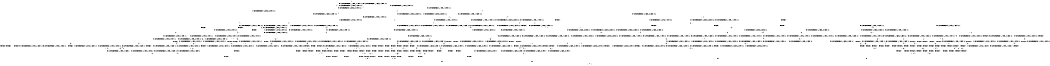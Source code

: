 digraph BCG {
size = "7, 10.5";
center = TRUE;
node [shape = circle];
0 [peripheries = 2];
0 -> 1 [label = "EX !0 !ATOMIC_EXCH_BRANCH (1, +0, FALSE, +0, 3, TRUE) !:0:1:2:"];
0 -> 2 [label = "EX !1 !ATOMIC_EXCH_BRANCH (1, +1, TRUE, +0, 2, TRUE) !:0:1:2:"];
0 -> 3 [label = "EX !2 !ATOMIC_EXCH_BRANCH (1, +0, TRUE, +0, 1, TRUE) !:0:1:2:"];
0 -> 4 [label = "EX !0 !ATOMIC_EXCH_BRANCH (1, +0, FALSE, +0, 3, TRUE) !:0:1:2:"];
1 -> 5 [label = "EX !2 !ATOMIC_EXCH_BRANCH (1, +0, TRUE, +0, 1, TRUE) !:0:1:2:"];
2 -> 6 [label = "EX !0 !ATOMIC_EXCH_BRANCH (1, +0, FALSE, +0, 3, FALSE) !:0:1:2:"];
2 -> 7 [label = "TERMINATE !1"];
2 -> 8 [label = "EX !2 !ATOMIC_EXCH_BRANCH (1, +0, TRUE, +0, 1, FALSE) !:0:1:2:"];
2 -> 9 [label = "EX !0 !ATOMIC_EXCH_BRANCH (1, +0, FALSE, +0, 3, FALSE) !:0:1:2:"];
3 -> 10 [label = "EX !0 !ATOMIC_EXCH_BRANCH (1, +0, FALSE, +0, 3, TRUE) !:0:1:2:"];
3 -> 11 [label = "EX !1 !ATOMIC_EXCH_BRANCH (1, +1, TRUE, +0, 2, TRUE) !:0:1:2:"];
3 -> 12 [label = "EX !0 !ATOMIC_EXCH_BRANCH (1, +0, FALSE, +0, 3, TRUE) !:0:1:2:"];
3 -> 3 [label = "EX !2 !ATOMIC_EXCH_BRANCH (1, +0, TRUE, +0, 1, TRUE) !:0:1:2:"];
4 -> 5 [label = "EX !2 !ATOMIC_EXCH_BRANCH (1, +0, TRUE, +0, 1, TRUE) !:0:1:2:"];
4 -> 13 [label = "TERMINATE !0"];
4 -> 14 [label = "EX !1 !ATOMIC_EXCH_BRANCH (1, +1, TRUE, +0, 2, TRUE) !:0:1:2:"];
4 -> 15 [label = "EX !2 !ATOMIC_EXCH_BRANCH (1, +0, TRUE, +0, 1, TRUE) !:0:1:2:"];
5 -> 16 [label = "EX !1 !ATOMIC_EXCH_BRANCH (1, +1, TRUE, +0, 2, TRUE) !:0:1:2:"];
6 -> 17 [label = "EX !0 !ATOMIC_EXCH_BRANCH (1, +1, TRUE, +1, 1, TRUE) !:0:1:2:"];
7 -> 18 [label = "EX !0 !ATOMIC_EXCH_BRANCH (1, +0, FALSE, +0, 3, FALSE) !:0:2:"];
7 -> 19 [label = "EX !2 !ATOMIC_EXCH_BRANCH (1, +0, TRUE, +0, 1, FALSE) !:0:2:"];
7 -> 20 [label = "EX !0 !ATOMIC_EXCH_BRANCH (1, +0, FALSE, +0, 3, FALSE) !:0:2:"];
8 -> 21 [label = "EX !0 !ATOMIC_EXCH_BRANCH (1, +0, FALSE, +0, 3, TRUE) !:0:1:2:"];
8 -> 22 [label = "TERMINATE !1"];
8 -> 23 [label = "TERMINATE !2"];
8 -> 24 [label = "EX !0 !ATOMIC_EXCH_BRANCH (1, +0, FALSE, +0, 3, TRUE) !:0:1:2:"];
9 -> 17 [label = "EX !0 !ATOMIC_EXCH_BRANCH (1, +1, TRUE, +1, 1, TRUE) !:0:1:2:"];
9 -> 25 [label = "TERMINATE !1"];
9 -> 26 [label = "EX !2 !ATOMIC_EXCH_BRANCH (1, +0, TRUE, +0, 1, FALSE) !:0:1:2:"];
9 -> 27 [label = "EX !0 !ATOMIC_EXCH_BRANCH (1, +1, TRUE, +1, 1, TRUE) !:0:1:2:"];
10 -> 5 [label = "EX !2 !ATOMIC_EXCH_BRANCH (1, +0, TRUE, +0, 1, TRUE) !:0:1:2:"];
11 -> 28 [label = "EX !2 !ATOMIC_EXCH_BRANCH (1, +0, TRUE, +0, 1, FALSE) !:0:1:2:"];
11 -> 29 [label = "TERMINATE !1"];
11 -> 30 [label = "EX !0 !ATOMIC_EXCH_BRANCH (1, +0, FALSE, +0, 3, FALSE) !:0:1:2:"];
11 -> 8 [label = "EX !2 !ATOMIC_EXCH_BRANCH (1, +0, TRUE, +0, 1, FALSE) !:0:1:2:"];
12 -> 5 [label = "EX !2 !ATOMIC_EXCH_BRANCH (1, +0, TRUE, +0, 1, TRUE) !:0:1:2:"];
12 -> 31 [label = "TERMINATE !0"];
12 -> 32 [label = "EX !1 !ATOMIC_EXCH_BRANCH (1, +1, TRUE, +0, 2, TRUE) !:0:1:2:"];
12 -> 15 [label = "EX !2 !ATOMIC_EXCH_BRANCH (1, +0, TRUE, +0, 1, TRUE) !:0:1:2:"];
13 -> 33 [label = "EX !2 !ATOMIC_EXCH_BRANCH (1, +0, TRUE, +0, 1, TRUE) !:1:2:"];
13 -> 34 [label = "EX !1 !ATOMIC_EXCH_BRANCH (1, +1, TRUE, +0, 2, TRUE) !:1:2:"];
13 -> 35 [label = "EX !2 !ATOMIC_EXCH_BRANCH (1, +0, TRUE, +0, 1, TRUE) !:1:2:"];
14 -> 36 [label = "EX !2 !ATOMIC_EXCH_BRANCH (1, +0, TRUE, +0, 1, FALSE) !:0:1:2:"];
14 -> 37 [label = "TERMINATE !1"];
14 -> 38 [label = "TERMINATE !0"];
14 -> 39 [label = "EX !2 !ATOMIC_EXCH_BRANCH (1, +0, TRUE, +0, 1, FALSE) !:0:1:2:"];
15 -> 16 [label = "EX !1 !ATOMIC_EXCH_BRANCH (1, +1, TRUE, +0, 2, TRUE) !:0:1:2:"];
15 -> 31 [label = "TERMINATE !0"];
15 -> 32 [label = "EX !1 !ATOMIC_EXCH_BRANCH (1, +1, TRUE, +0, 2, TRUE) !:0:1:2:"];
15 -> 15 [label = "EX !2 !ATOMIC_EXCH_BRANCH (1, +0, TRUE, +0, 1, TRUE) !:0:1:2:"];
16 -> 36 [label = "EX !2 !ATOMIC_EXCH_BRANCH (1, +0, TRUE, +0, 1, FALSE) !:0:1:2:"];
17 -> 40 [label = "EX !2 !ATOMIC_EXCH_BRANCH (1, +0, TRUE, +0, 1, FALSE) !:0:1:2:"];
18 -> 41 [label = "EX !0 !ATOMIC_EXCH_BRANCH (1, +1, TRUE, +1, 1, TRUE) !:0:2:"];
19 -> 42 [label = "EX !0 !ATOMIC_EXCH_BRANCH (1, +0, FALSE, +0, 3, TRUE) !:0:2:"];
19 -> 43 [label = "TERMINATE !2"];
19 -> 44 [label = "EX !0 !ATOMIC_EXCH_BRANCH (1, +0, FALSE, +0, 3, TRUE) !:0:2:"];
20 -> 41 [label = "EX !0 !ATOMIC_EXCH_BRANCH (1, +1, TRUE, +1, 1, TRUE) !:0:2:"];
20 -> 45 [label = "EX !2 !ATOMIC_EXCH_BRANCH (1, +0, TRUE, +0, 1, FALSE) !:0:2:"];
20 -> 46 [label = "EX !0 !ATOMIC_EXCH_BRANCH (1, +1, TRUE, +1, 1, TRUE) !:0:2:"];
21 -> 47 [label = "TERMINATE !0"];
22 -> 42 [label = "EX !0 !ATOMIC_EXCH_BRANCH (1, +0, FALSE, +0, 3, TRUE) !:0:2:"];
22 -> 43 [label = "TERMINATE !2"];
22 -> 44 [label = "EX !0 !ATOMIC_EXCH_BRANCH (1, +0, FALSE, +0, 3, TRUE) !:0:2:"];
23 -> 48 [label = "EX !0 !ATOMIC_EXCH_BRANCH (1, +0, FALSE, +0, 3, TRUE) !:0:1:"];
23 -> 43 [label = "TERMINATE !1"];
23 -> 49 [label = "EX !0 !ATOMIC_EXCH_BRANCH (1, +0, FALSE, +0, 3, TRUE) !:0:1:"];
24 -> 47 [label = "TERMINATE !0"];
24 -> 50 [label = "TERMINATE !1"];
24 -> 51 [label = "TERMINATE !2"];
24 -> 52 [label = "TERMINATE !0"];
25 -> 41 [label = "EX !0 !ATOMIC_EXCH_BRANCH (1, +1, TRUE, +1, 1, TRUE) !:0:2:"];
25 -> 45 [label = "EX !2 !ATOMIC_EXCH_BRANCH (1, +0, TRUE, +0, 1, FALSE) !:0:2:"];
25 -> 46 [label = "EX !0 !ATOMIC_EXCH_BRANCH (1, +1, TRUE, +1, 1, TRUE) !:0:2:"];
26 -> 53 [label = "EX !0 !ATOMIC_EXCH_BRANCH (1, +1, TRUE, +1, 1, FALSE) !:0:1:2:"];
26 -> 54 [label = "TERMINATE !1"];
26 -> 55 [label = "TERMINATE !2"];
26 -> 56 [label = "EX !0 !ATOMIC_EXCH_BRANCH (1, +1, TRUE, +1, 1, FALSE) !:0:1:2:"];
27 -> 40 [label = "EX !2 !ATOMIC_EXCH_BRANCH (1, +0, TRUE, +0, 1, FALSE) !:0:1:2:"];
27 -> 57 [label = "TERMINATE !1"];
27 -> 58 [label = "EX !2 !ATOMIC_EXCH_BRANCH (1, +0, TRUE, +0, 1, FALSE) !:0:1:2:"];
27 -> 9 [label = "EX !0 !ATOMIC_EXCH_BRANCH (1, +0, FALSE, +0, 3, FALSE) !:0:1:2:"];
28 -> 21 [label = "EX !0 !ATOMIC_EXCH_BRANCH (1, +0, FALSE, +0, 3, TRUE) !:0:1:2:"];
29 -> 59 [label = "EX !2 !ATOMIC_EXCH_BRANCH (1, +0, TRUE, +0, 1, FALSE) !:0:2:"];
29 -> 60 [label = "EX !0 !ATOMIC_EXCH_BRANCH (1, +0, FALSE, +0, 3, FALSE) !:0:2:"];
29 -> 19 [label = "EX !2 !ATOMIC_EXCH_BRANCH (1, +0, TRUE, +0, 1, FALSE) !:0:2:"];
30 -> 61 [label = "EX !0 !ATOMIC_EXCH_BRANCH (1, +1, TRUE, +1, 1, TRUE) !:0:1:2:"];
30 -> 62 [label = "TERMINATE !1"];
30 -> 26 [label = "EX !2 !ATOMIC_EXCH_BRANCH (1, +0, TRUE, +0, 1, FALSE) !:0:1:2:"];
30 -> 63 [label = "EX !0 !ATOMIC_EXCH_BRANCH (1, +1, TRUE, +1, 1, TRUE) !:0:1:2:"];
31 -> 33 [label = "EX !2 !ATOMIC_EXCH_BRANCH (1, +0, TRUE, +0, 1, TRUE) !:1:2:"];
31 -> 64 [label = "EX !1 !ATOMIC_EXCH_BRANCH (1, +1, TRUE, +0, 2, TRUE) !:1:2:"];
31 -> 35 [label = "EX !2 !ATOMIC_EXCH_BRANCH (1, +0, TRUE, +0, 1, TRUE) !:1:2:"];
32 -> 36 [label = "EX !2 !ATOMIC_EXCH_BRANCH (1, +0, TRUE, +0, 1, FALSE) !:0:1:2:"];
32 -> 65 [label = "TERMINATE !1"];
32 -> 66 [label = "TERMINATE !0"];
32 -> 39 [label = "EX !2 !ATOMIC_EXCH_BRANCH (1, +0, TRUE, +0, 1, FALSE) !:0:1:2:"];
33 -> 67 [label = "EX !1 !ATOMIC_EXCH_BRANCH (1, +1, TRUE, +0, 2, TRUE) !:1:2:"];
34 -> 68 [label = "EX !2 !ATOMIC_EXCH_BRANCH (1, +0, TRUE, +0, 1, FALSE) !:1:2:"];
34 -> 69 [label = "TERMINATE !1"];
34 -> 70 [label = "EX !2 !ATOMIC_EXCH_BRANCH (1, +0, TRUE, +0, 1, FALSE) !:1:2:"];
35 -> 67 [label = "EX !1 !ATOMIC_EXCH_BRANCH (1, +1, TRUE, +0, 2, TRUE) !:1:2:"];
35 -> 64 [label = "EX !1 !ATOMIC_EXCH_BRANCH (1, +1, TRUE, +0, 2, TRUE) !:1:2:"];
35 -> 35 [label = "EX !2 !ATOMIC_EXCH_BRANCH (1, +0, TRUE, +0, 1, TRUE) !:1:2:"];
36 -> 47 [label = "TERMINATE !0"];
37 -> 71 [label = "EX !2 !ATOMIC_EXCH_BRANCH (1, +0, TRUE, +0, 1, FALSE) !:0:2:"];
37 -> 69 [label = "TERMINATE !0"];
37 -> 72 [label = "EX !2 !ATOMIC_EXCH_BRANCH (1, +0, TRUE, +0, 1, FALSE) !:0:2:"];
38 -> 68 [label = "EX !2 !ATOMIC_EXCH_BRANCH (1, +0, TRUE, +0, 1, FALSE) !:1:2:"];
38 -> 69 [label = "TERMINATE !1"];
38 -> 70 [label = "EX !2 !ATOMIC_EXCH_BRANCH (1, +0, TRUE, +0, 1, FALSE) !:1:2:"];
39 -> 47 [label = "TERMINATE !0"];
39 -> 50 [label = "TERMINATE !1"];
39 -> 51 [label = "TERMINATE !2"];
39 -> 52 [label = "TERMINATE !0"];
40 -> 21 [label = "EX !0 !ATOMIC_EXCH_BRANCH (1, +0, FALSE, +0, 3, TRUE) !:0:1:2:"];
41 -> 73 [label = "EX !2 !ATOMIC_EXCH_BRANCH (1, +0, TRUE, +0, 1, FALSE) !:0:2:"];
42 -> 74 [label = "TERMINATE !0"];
43 -> 75 [label = "EX !0 !ATOMIC_EXCH_BRANCH (1, +0, FALSE, +0, 3, TRUE) !:0:"];
43 -> 76 [label = "EX !0 !ATOMIC_EXCH_BRANCH (1, +0, FALSE, +0, 3, TRUE) !:0:"];
44 -> 74 [label = "TERMINATE !0"];
44 -> 77 [label = "TERMINATE !2"];
44 -> 78 [label = "TERMINATE !0"];
45 -> 79 [label = "EX !0 !ATOMIC_EXCH_BRANCH (1, +1, TRUE, +1, 1, FALSE) !:0:2:"];
45 -> 80 [label = "TERMINATE !2"];
45 -> 81 [label = "EX !0 !ATOMIC_EXCH_BRANCH (1, +1, TRUE, +1, 1, FALSE) !:0:2:"];
46 -> 73 [label = "EX !2 !ATOMIC_EXCH_BRANCH (1, +0, TRUE, +0, 1, FALSE) !:0:2:"];
46 -> 82 [label = "EX !2 !ATOMIC_EXCH_BRANCH (1, +0, TRUE, +0, 1, FALSE) !:0:2:"];
46 -> 20 [label = "EX !0 !ATOMIC_EXCH_BRANCH (1, +0, FALSE, +0, 3, FALSE) !:0:2:"];
47 -> 83 [label = "TERMINATE !2"];
48 -> 83 [label = "TERMINATE !0"];
49 -> 83 [label = "TERMINATE !0"];
49 -> 77 [label = "TERMINATE !1"];
49 -> 84 [label = "TERMINATE !0"];
50 -> 74 [label = "TERMINATE !0"];
50 -> 77 [label = "TERMINATE !2"];
50 -> 78 [label = "TERMINATE !0"];
51 -> 83 [label = "TERMINATE !0"];
51 -> 77 [label = "TERMINATE !1"];
51 -> 84 [label = "TERMINATE !0"];
52 -> 83 [label = "TERMINATE !2"];
52 -> 78 [label = "TERMINATE !1"];
52 -> 84 [label = "TERMINATE !2"];
53 -> 85 [label = "TERMINATE !0"];
54 -> 79 [label = "EX !0 !ATOMIC_EXCH_BRANCH (1, +1, TRUE, +1, 1, FALSE) !:0:2:"];
54 -> 80 [label = "TERMINATE !2"];
54 -> 81 [label = "EX !0 !ATOMIC_EXCH_BRANCH (1, +1, TRUE, +1, 1, FALSE) !:0:2:"];
55 -> 86 [label = "EX !0 !ATOMIC_EXCH_BRANCH (1, +1, TRUE, +1, 1, FALSE) !:0:1:"];
55 -> 80 [label = "TERMINATE !1"];
55 -> 87 [label = "EX !0 !ATOMIC_EXCH_BRANCH (1, +1, TRUE, +1, 1, FALSE) !:0:1:"];
56 -> 85 [label = "TERMINATE !0"];
56 -> 88 [label = "TERMINATE !1"];
56 -> 89 [label = "TERMINATE !2"];
56 -> 90 [label = "TERMINATE !0"];
57 -> 18 [label = "EX !0 !ATOMIC_EXCH_BRANCH (1, +0, FALSE, +0, 3, FALSE) !:0:2:"];
57 -> 82 [label = "EX !2 !ATOMIC_EXCH_BRANCH (1, +0, TRUE, +0, 1, FALSE) !:0:2:"];
57 -> 20 [label = "EX !0 !ATOMIC_EXCH_BRANCH (1, +0, FALSE, +0, 3, FALSE) !:0:2:"];
58 -> 21 [label = "EX !0 !ATOMIC_EXCH_BRANCH (1, +0, FALSE, +0, 3, TRUE) !:0:1:2:"];
58 -> 91 [label = "TERMINATE !1"];
58 -> 92 [label = "TERMINATE !2"];
58 -> 24 [label = "EX !0 !ATOMIC_EXCH_BRANCH (1, +0, FALSE, +0, 3, TRUE) !:0:1:2:"];
59 -> 42 [label = "EX !0 !ATOMIC_EXCH_BRANCH (1, +0, FALSE, +0, 3, TRUE) !:0:2:"];
60 -> 93 [label = "EX !0 !ATOMIC_EXCH_BRANCH (1, +1, TRUE, +1, 1, TRUE) !:0:2:"];
60 -> 45 [label = "EX !2 !ATOMIC_EXCH_BRANCH (1, +0, TRUE, +0, 1, FALSE) !:0:2:"];
60 -> 94 [label = "EX !0 !ATOMIC_EXCH_BRANCH (1, +1, TRUE, +1, 1, TRUE) !:0:2:"];
61 -> 40 [label = "EX !2 !ATOMIC_EXCH_BRANCH (1, +0, TRUE, +0, 1, FALSE) !:0:1:2:"];
62 -> 93 [label = "EX !0 !ATOMIC_EXCH_BRANCH (1, +1, TRUE, +1, 1, TRUE) !:0:2:"];
62 -> 45 [label = "EX !2 !ATOMIC_EXCH_BRANCH (1, +0, TRUE, +0, 1, FALSE) !:0:2:"];
62 -> 94 [label = "EX !0 !ATOMIC_EXCH_BRANCH (1, +1, TRUE, +1, 1, TRUE) !:0:2:"];
63 -> 40 [label = "EX !2 !ATOMIC_EXCH_BRANCH (1, +0, TRUE, +0, 1, FALSE) !:0:1:2:"];
63 -> 95 [label = "TERMINATE !1"];
63 -> 58 [label = "EX !2 !ATOMIC_EXCH_BRANCH (1, +0, TRUE, +0, 1, FALSE) !:0:1:2:"];
63 -> 30 [label = "EX !0 !ATOMIC_EXCH_BRANCH (1, +0, FALSE, +0, 3, FALSE) !:0:1:2:"];
64 -> 68 [label = "EX !2 !ATOMIC_EXCH_BRANCH (1, +0, TRUE, +0, 1, FALSE) !:1:2:"];
64 -> 96 [label = "TERMINATE !1"];
64 -> 70 [label = "EX !2 !ATOMIC_EXCH_BRANCH (1, +0, TRUE, +0, 1, FALSE) !:1:2:"];
65 -> 71 [label = "EX !2 !ATOMIC_EXCH_BRANCH (1, +0, TRUE, +0, 1, FALSE) !:0:2:"];
65 -> 96 [label = "TERMINATE !0"];
65 -> 72 [label = "EX !2 !ATOMIC_EXCH_BRANCH (1, +0, TRUE, +0, 1, FALSE) !:0:2:"];
66 -> 68 [label = "EX !2 !ATOMIC_EXCH_BRANCH (1, +0, TRUE, +0, 1, FALSE) !:1:2:"];
66 -> 96 [label = "TERMINATE !1"];
66 -> 70 [label = "EX !2 !ATOMIC_EXCH_BRANCH (1, +0, TRUE, +0, 1, FALSE) !:1:2:"];
67 -> 68 [label = "EX !2 !ATOMIC_EXCH_BRANCH (1, +0, TRUE, +0, 1, FALSE) !:1:2:"];
68 -> 83 [label = "TERMINATE !2"];
69 -> 97 [label = "EX !2 !ATOMIC_EXCH_BRANCH (1, +0, TRUE, +0, 1, FALSE) !:2:"];
69 -> 98 [label = "EX !2 !ATOMIC_EXCH_BRANCH (1, +0, TRUE, +0, 1, FALSE) !:2:"];
70 -> 83 [label = "TERMINATE !2"];
70 -> 78 [label = "TERMINATE !1"];
70 -> 84 [label = "TERMINATE !2"];
71 -> 74 [label = "TERMINATE !0"];
72 -> 74 [label = "TERMINATE !0"];
72 -> 77 [label = "TERMINATE !2"];
72 -> 78 [label = "TERMINATE !0"];
73 -> 42 [label = "EX !0 !ATOMIC_EXCH_BRANCH (1, +0, FALSE, +0, 3, TRUE) !:0:2:"];
74 -> 99 [label = "TERMINATE !2"];
75 -> 99 [label = "TERMINATE !0"];
76 -> 99 [label = "TERMINATE !0"];
76 -> 100 [label = "TERMINATE !0"];
77 -> 99 [label = "TERMINATE !0"];
77 -> 100 [label = "TERMINATE !0"];
78 -> 99 [label = "TERMINATE !2"];
78 -> 100 [label = "TERMINATE !2"];
79 -> 101 [label = "TERMINATE !0"];
80 -> 102 [label = "EX !0 !ATOMIC_EXCH_BRANCH (1, +1, TRUE, +1, 1, FALSE) !:0:"];
80 -> 103 [label = "EX !0 !ATOMIC_EXCH_BRANCH (1, +1, TRUE, +1, 1, FALSE) !:0:"];
81 -> 101 [label = "TERMINATE !0"];
81 -> 104 [label = "TERMINATE !2"];
81 -> 105 [label = "TERMINATE !0"];
82 -> 42 [label = "EX !0 !ATOMIC_EXCH_BRANCH (1, +0, FALSE, +0, 3, TRUE) !:0:2:"];
82 -> 106 [label = "TERMINATE !2"];
82 -> 44 [label = "EX !0 !ATOMIC_EXCH_BRANCH (1, +0, FALSE, +0, 3, TRUE) !:0:2:"];
83 -> 99 [label = "TERMINATE !1"];
84 -> 99 [label = "TERMINATE !1"];
84 -> 100 [label = "TERMINATE !1"];
85 -> 107 [label = "TERMINATE !2"];
86 -> 107 [label = "TERMINATE !0"];
87 -> 107 [label = "TERMINATE !0"];
87 -> 104 [label = "TERMINATE !1"];
87 -> 108 [label = "TERMINATE !0"];
88 -> 101 [label = "TERMINATE !0"];
88 -> 104 [label = "TERMINATE !2"];
88 -> 105 [label = "TERMINATE !0"];
89 -> 107 [label = "TERMINATE !0"];
89 -> 104 [label = "TERMINATE !1"];
89 -> 108 [label = "TERMINATE !0"];
90 -> 107 [label = "TERMINATE !2"];
90 -> 105 [label = "TERMINATE !1"];
90 -> 108 [label = "TERMINATE !2"];
91 -> 42 [label = "EX !0 !ATOMIC_EXCH_BRANCH (1, +0, FALSE, +0, 3, TRUE) !:0:2:"];
91 -> 106 [label = "TERMINATE !2"];
91 -> 44 [label = "EX !0 !ATOMIC_EXCH_BRANCH (1, +0, FALSE, +0, 3, TRUE) !:0:2:"];
92 -> 48 [label = "EX !0 !ATOMIC_EXCH_BRANCH (1, +0, FALSE, +0, 3, TRUE) !:0:1:"];
92 -> 106 [label = "TERMINATE !1"];
92 -> 49 [label = "EX !0 !ATOMIC_EXCH_BRANCH (1, +0, FALSE, +0, 3, TRUE) !:0:1:"];
93 -> 73 [label = "EX !2 !ATOMIC_EXCH_BRANCH (1, +0, TRUE, +0, 1, FALSE) !:0:2:"];
94 -> 73 [label = "EX !2 !ATOMIC_EXCH_BRANCH (1, +0, TRUE, +0, 1, FALSE) !:0:2:"];
94 -> 82 [label = "EX !2 !ATOMIC_EXCH_BRANCH (1, +0, TRUE, +0, 1, FALSE) !:0:2:"];
94 -> 60 [label = "EX !0 !ATOMIC_EXCH_BRANCH (1, +0, FALSE, +0, 3, FALSE) !:0:2:"];
95 -> 109 [label = "EX !0 !ATOMIC_EXCH_BRANCH (1, +0, FALSE, +0, 3, FALSE) !:0:2:"];
95 -> 82 [label = "EX !2 !ATOMIC_EXCH_BRANCH (1, +0, TRUE, +0, 1, FALSE) !:0:2:"];
95 -> 60 [label = "EX !0 !ATOMIC_EXCH_BRANCH (1, +0, FALSE, +0, 3, FALSE) !:0:2:"];
96 -> 97 [label = "EX !2 !ATOMIC_EXCH_BRANCH (1, +0, TRUE, +0, 1, FALSE) !:2:"];
96 -> 98 [label = "EX !2 !ATOMIC_EXCH_BRANCH (1, +0, TRUE, +0, 1, FALSE) !:2:"];
97 -> 99 [label = "TERMINATE !2"];
98 -> 99 [label = "TERMINATE !2"];
98 -> 100 [label = "TERMINATE !2"];
99 -> 110 [label = "exit"];
100 -> 110 [label = "exit"];
101 -> 111 [label = "TERMINATE !2"];
102 -> 111 [label = "TERMINATE !0"];
103 -> 111 [label = "TERMINATE !0"];
103 -> 112 [label = "TERMINATE !0"];
104 -> 111 [label = "TERMINATE !0"];
104 -> 112 [label = "TERMINATE !0"];
105 -> 111 [label = "TERMINATE !2"];
105 -> 112 [label = "TERMINATE !2"];
106 -> 75 [label = "EX !0 !ATOMIC_EXCH_BRANCH (1, +0, FALSE, +0, 3, TRUE) !:0:"];
106 -> 76 [label = "EX !0 !ATOMIC_EXCH_BRANCH (1, +0, FALSE, +0, 3, TRUE) !:0:"];
107 -> 111 [label = "TERMINATE !1"];
108 -> 111 [label = "TERMINATE !1"];
108 -> 112 [label = "TERMINATE !1"];
109 -> 93 [label = "EX !0 !ATOMIC_EXCH_BRANCH (1, +1, TRUE, +1, 1, TRUE) !:0:2:"];
111 -> 110 [label = "exit"];
112 -> 110 [label = "exit"];
}
